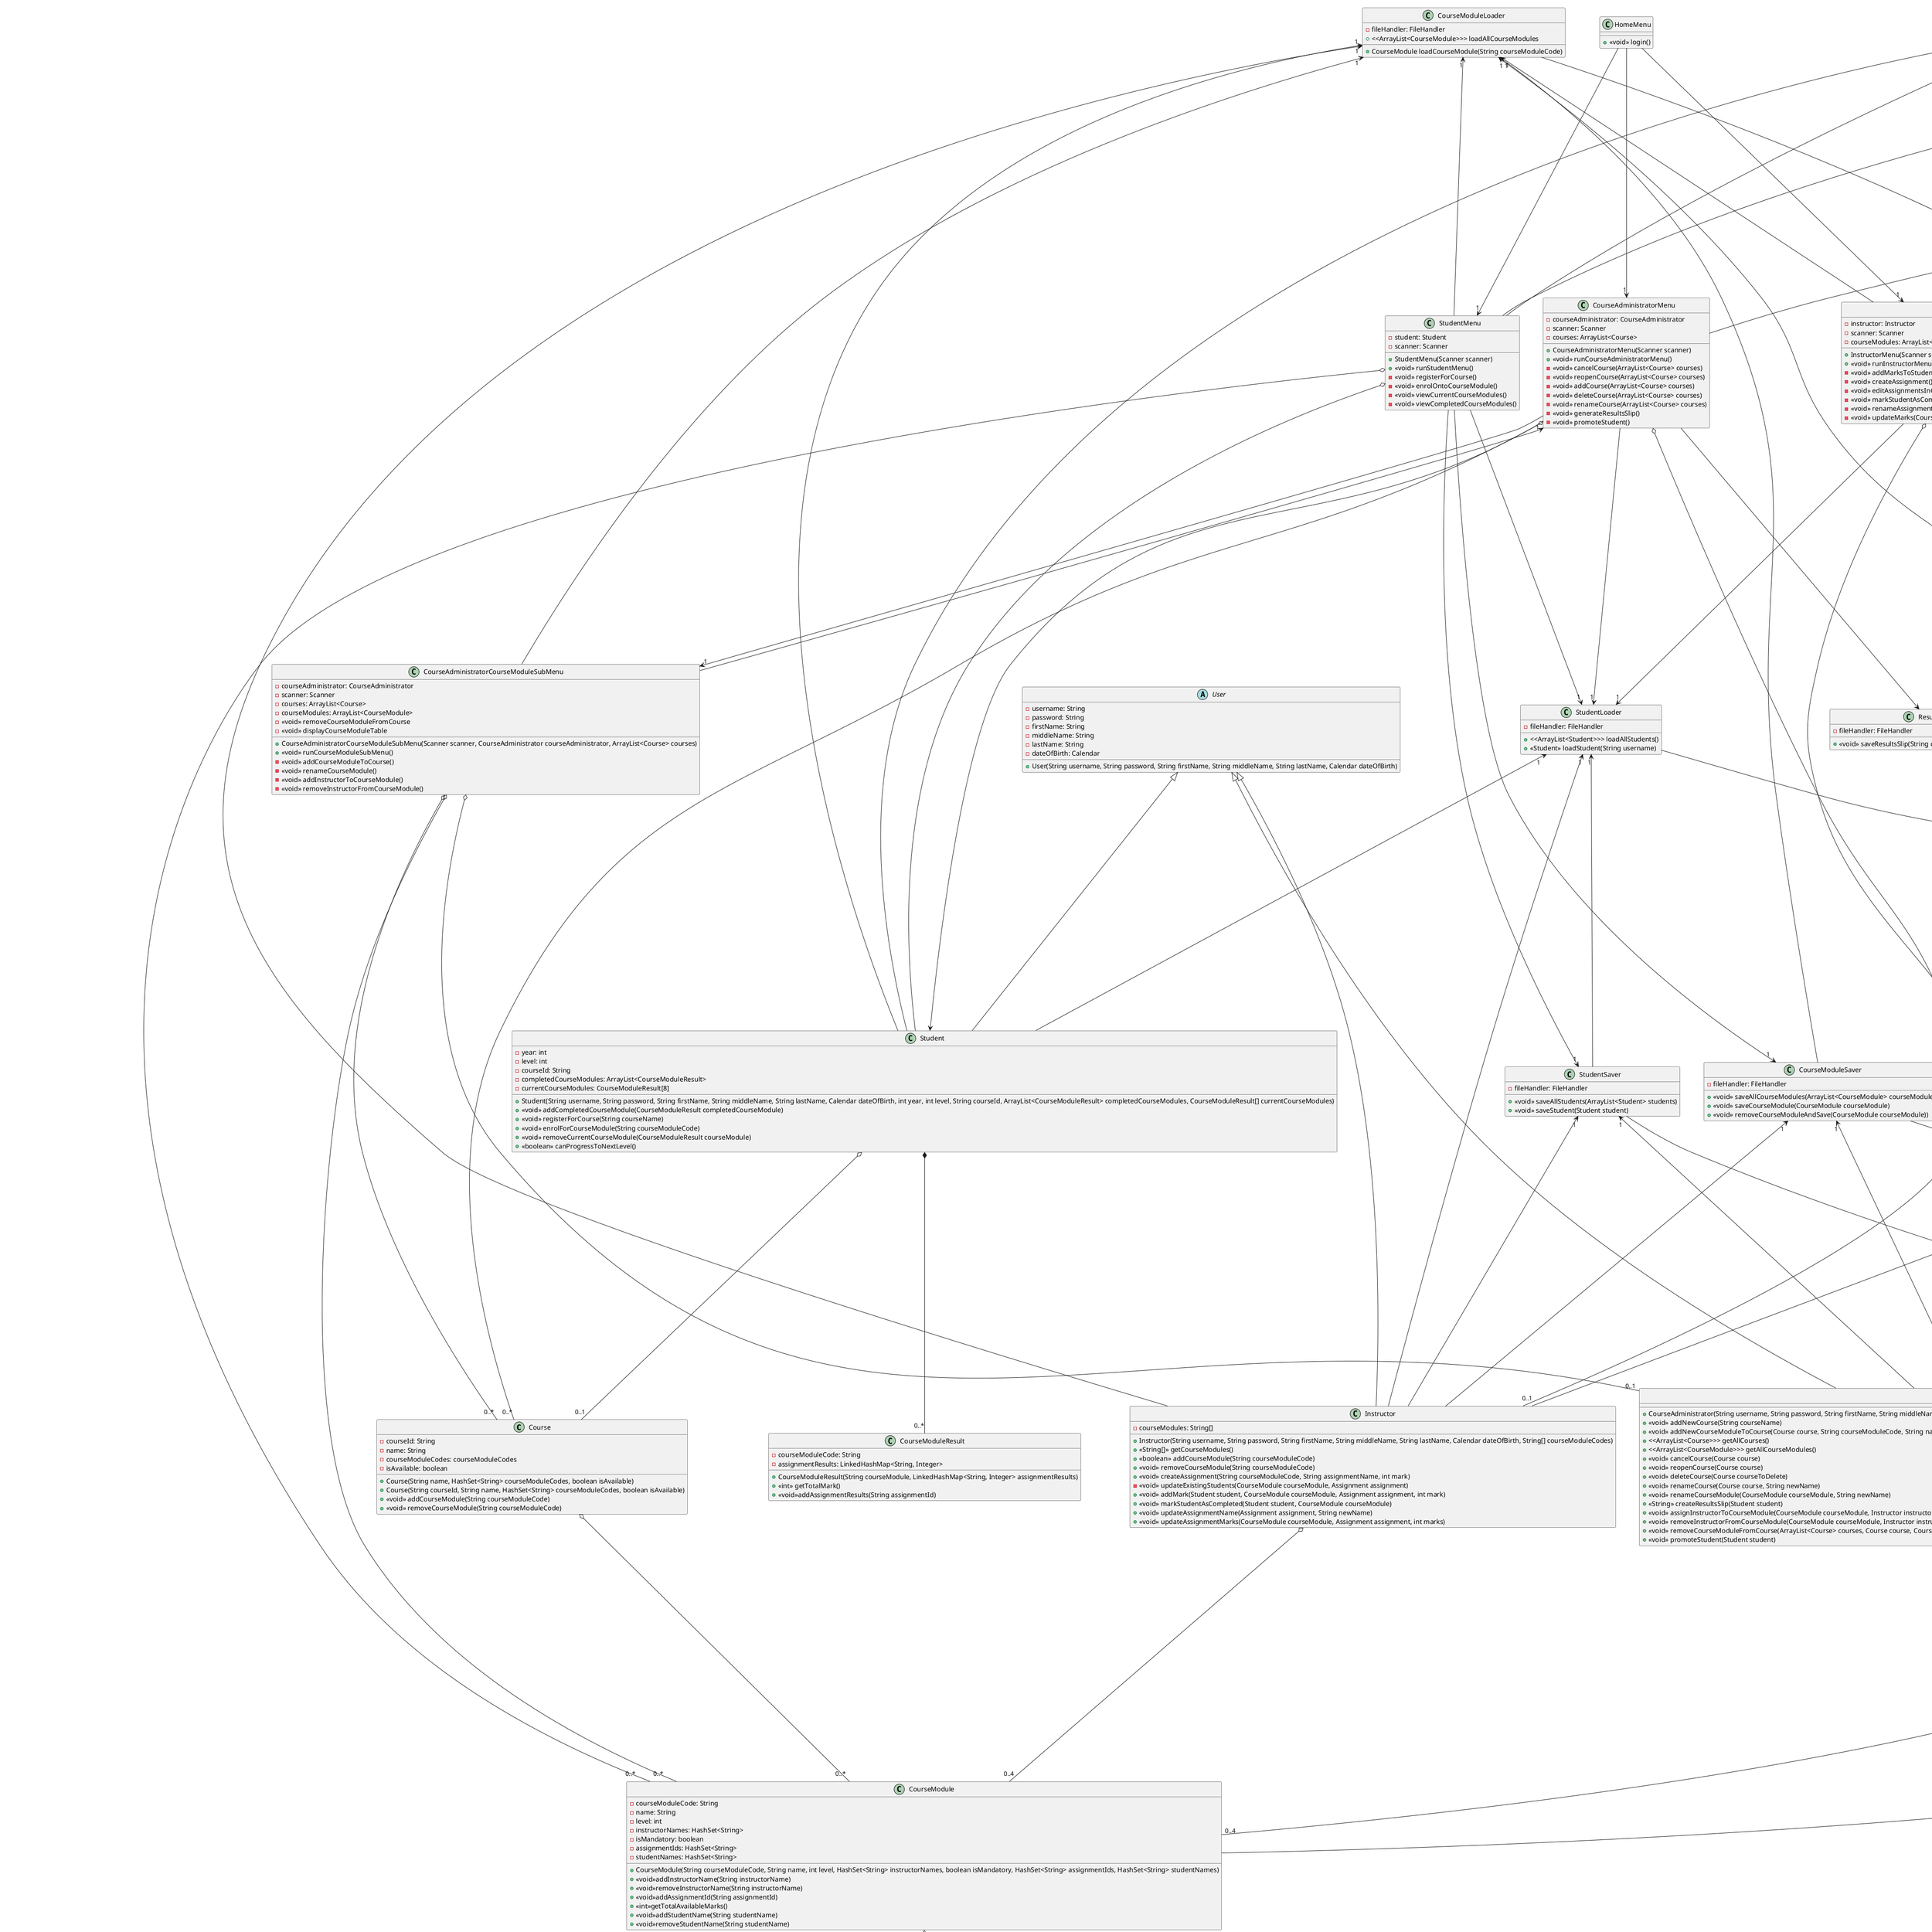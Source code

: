 @startuml
skinparam nodesep 50
skinparam ranksep 500

' Classes relating to study
class Course {
    -courseId: String
    -name: String
    -courseModuleCodes: courseModuleCodes
    -isAvailable: boolean
    +Course(String name, HashSet<String> courseModuleCodes, boolean isAvailable)
    +Course(String courseId, String name, HashSet<String> courseModuleCodes, boolean isAvailable)
    +<<void>> addCourseModule(String courseModuleCode)
    +<<void>> removeCourseModule(String courseModuleCode)
}

class CourseModule {
    -courseModuleCode: String
    -name: String
    -level: int
    -instructorNames: HashSet<String>
    -isMandatory: boolean
    -assignmentIds: HashSet<String>
    -studentNames: HashSet<String>
    +CourseModule(String courseModuleCode, String name, int level, HashSet<String> instructorNames, boolean isMandatory, HashSet<String> assignmentIds, HashSet<String> studentNames)
    +<<void>>addInstructorName(String instructorName)
    +<<void>>removeInstructorName(String instructorName)
    +<<void>>addAssignmentId(String assignmentId)
    +<<int>>getTotalAvailableMarks()
    +<<void>>addStudentName(String studentName)
    +<<void>>removeStudentName(String studentName)
}

class Assignment {
    -assignmentId: String
    -assignmentName: String
    -totalPossibleMarks: int
    +Assignment(String assignmentName, int totalPossibleMarks)
    +Assignment(String assignmentId, String assignmentName, int totalPossibleMarks)
}

class CourseModuleResult {
    -courseModuleCode: String
    -assignmentResults: LinkedHashMap<String, Integer>
    +CourseModuleResult(String courseModule, LinkedHashMap<String, Integer> assignmentResults)
    +<<int>> getTotalMark()
    +<<void>>addAssignmentResults(String assignmentId)
}

' Users
abstract class User {
    'Username is unique
    -username: String
    -password: String
    -firstName: String
    -middleName: String
    -lastName: String
    -dateOfBirth: Calendar
    +User(String username, String password, String firstName, String middleName, String lastName, Calendar dateOfBirth)
}

class Student {
    -year: int
    -level: int
    -courseId: String
    -completedCourseModules: ArrayList<CourseModuleResult>
    -currentCourseModules: CourseModuleResult[8]
    +Student(String username, String password, String firstName, String middleName, String lastName, Calendar dateOfBirth, int year, int level, String courseId, ArrayList<CourseModuleResult> completedCourseModules, CourseModuleResult[] currentCourseModules)
    +<<void>> addCompletedCourseModule(CourseModuleResult completedCourseModule)
    +<<void>> registerForCourse(String courseName)
    +<<void>> enrolForCourseModule(String courseModuleCode)
    +<<void>> removeCurrentCourseModule(CourseModuleResult courseModule)
    +<<boolean>> canProgressToNextLevel()
}

class CourseAdministrator {
    +CourseAdministrator(String username, String password, String firstName, String middleName, String lastName, Calendar dateOfBirth)
    +<<void>> addNewCourse(String courseName)
    +<<void>> addNewCourseModuleToCourse(Course course, String courseModuleCode, String name, int level, HashSet<String> instructorNames, boolean isMandatory, HashSet<String> assignmentIds, HashSet<String> studentNames)
    +<<ArrayList<Course>>> getAllCourses()
    +<<ArrayList<CourseModule>>> getAllCourseModules()
    +<<void>> cancelCourse(Course course)
    +<<void>> reopenCourse(Course course)
    +<<void>> deleteCourse(Course courseToDelete)
    +<<void>> renameCourse(Course course, String newName)
    +<<void>> renameCourseModule(CourseModule courseModule, String newName)
    +<<String>> createResultsSlip(Student student)
    +<<void>> assignInstructorToCourseModule(CourseModule courseModule, Instructor instructor)
    +<<void>> removeInstructorFromCourseModule(CourseModule courseModule, Instructor instructor)
    +<<void>> removeCourseModuleFromCourse(ArrayList<Course> courses, Course course, CourseModule courseModule)
    +<<void>> promoteStudent(Student student)
}

class Instructor {
    -courseModules: String[]
    +Instructor(String username, String password, String firstName, String middleName, String lastName, Calendar dateOfBirth, String[] courseModuleCodes)
    +<<String[]>> getCourseModules()
    +<<boolean>> addCourseModule(String courseModuleCode)
    +<<void>> removeCourseModule(String courseModuleCode)
    +<<void>> createAssignment(String courseModuleCode, String assignmentName, int mark)
    -<<void>> updateExistingStudents(CourseModule courseModule, Assignment assignment)
    +<<void>> addMark(Student student, CourseModule courseModule, Assignment assignment, int mark)
    +<<void>> markStudentAsCompleted(Student student, CourseModule courseModule)
    +<<void>> updateAssignmentName(Assignment assignment, String newName)
    +<<void>> updateAssignmentMarks(CourseModule courseModule, Assignment assignment, int marks)
}

' Handle Persistence
enum Filename {
    ASSIGNMENTS
    COURSEMODULES
    COURSES
    RESULTS
    COURSEADMINISTRATORS
    INSTRUCTORS
    STUDENTS
}

class FileHandler {
    -filenames: HashMap<Filename, String>
    +FileHandler()
    +<<void>> writeFile(Filename filename, String contents)
    +<<void>> writeFile(String customFilename, String contents)
    +<<String>> loadFile(Filename filename)
}

'Loaders
class AssignmentLoader {
    -fileHandler: FileHandler
    +<<ArrayList<Assignment>>> loadAllAssignments()
    +<<Assignment>> loadAssignment(String assignmentId)
}

class CourseAdministratorLoader {
    -fileHandler: FileHandler
    +<<ArrayList<CourseAdministrator>>> loadAllCourseAdministrators()
}

class CourseLoader {
    -fileHandler: FileHandler
    +<<ArrayList<Course>>> loadAllCourses()
    +<<ArrayList<Course>>> loadAllAvailableCourses()
    +<<Course>> loadCourse(String name)
}

class CourseModuleLoader {
    -fileHandler: FileHandler
    +<<ArrayList<CourseModule>>> loadAllCourseModules
    +CourseModule loadCourseModule(String courseModuleCode)
}

class InstructorLoader {
    -fileHandler: FileHandler
    +<<ArrayList<Instructor>>> loadAllInstructors()
    +<<Instructor>> loadInstructor(String username)
}

class StudentLoader {
    -fileHandler: FileHandler
    +<<ArrayList<Student>>> loadAllStudents()
    +<<Student>> loadStudent(String username)
}

'Savers
class AssignmentSaver {
    -fileHandler: FileHandler
    +<<void>> saveAllAssignments(ArrayList<Assignment> assignments)
    +<<void>> saveAssignment(Assignment assignment)
}

class CourseAdministratorSaver {
    -fileHandler: FileHandler
    +<<void>> saveAllCourseAdministrators(ArrayList<CourseAdministrator> courseAdministrators)
    +<<void>> saveCourseAdministrator(CourseAdministrator courseAdministrator)
}

class CourseModuleSaver {
    -fileHandler: FileHandler
    +<<void>> saveAllCourseModules(ArrayList<CourseModule> courseModules)
    +<<void>> saveCourseModule(CourseModule courseModule)
    +<<void>> removeCourseModuleAndSave(CourseModule courseModule))
}

class CourseSaver {
    -fileHandler: FileHandler
    +<<void>> saveAllCourses(ArrayList<Course> courses)
    +<<void>> saveCourse(Course course)
    +<<void>> deleteCourseAndSave(Course course))
}

class InstructorSaver {
    -fileHandler: FileHandler
    +<<void>> saveAllInstructors(ArrayList<Instructor> instructors)
    +<<void>> saveInstructor(Instructor instructor)
}

class ResultsSlipSaver {
    -fileHandler: FileHandler
    +<<void>> saveResultsSlip(String customFilename, String resultsSlip)
}

class StudentSaver {
    -fileHandler: FileHandler
    +<<void>> saveAllStudents(ArrayList<Student> students)
    +<<void>> saveStudent(Student student)
}

'Menus
class CourseAdministratorCourseModuleSubMenu {
    -courseAdministrator: CourseAdministrator
    -scanner: Scanner
    -courses: ArrayList<Course>
    -courseModules: ArrayList<CourseModule>
    +CourseAdministratorCourseModuleSubMenu(Scanner scanner, CourseAdministrator courseAdministrator, ArrayList<Course> courses)
    +<<void>> runCourseModuleSubMenu()
    -<<void>> addCourseModuleToCourse()
    -<<void>> removeCourseModuleFromCourse
    -<<void>> renameCourseModule()
    -<<void>> addInstructorToCourseModule()
    -<<void>> removeInstructorFromCourseModule()
    -<<void>> displayCourseModuleTable
}

class CourseAdministratorMenu {
    -courseAdministrator: CourseAdministrator
    -scanner: Scanner
    -courses: ArrayList<Course>
    +CourseAdministratorMenu(Scanner scanner)
    +<<void>> runCourseAdministratorMenu()
    -<<void>> cancelCourse(ArrayList<Course> courses)
    -<<void>> reopenCourse(ArrayList<Course> courses)
    -<<void>> addCourse(ArrayList<Course> courses)
    -<<void>> deleteCourse(ArrayList<Course> courses)
    -<<void>> renameCourse(ArrayList<Course> courses)
    -<<void>> generateResultsSlip()
    -<<void>> promoteStudent()
}

class HomeMenu {
    +<<void>> login()
}

class InstructorMenu {
    -instructor: Instructor
    -scanner: Scanner
    -courseModules: ArrayList<CourseModule>
    +InstructorMenu(Scanner scanner)
    +<<void>> runInstructorMenu()
    -<<void>> addMarksToStudent()
    -<<void>> createAssignment()
    -<<void>> editAssignmentsInCourseModule()
    -<<void>> markStudentAsCompletedModule()
    -<<void>> renameAssignment(Assignment assignment)
    -<<void>> updateMarks(CourseModule courseModule, Assignment assignment)
}

class StudentMenu {
    -student: Student
    -scanner: Scanner
    +StudentMenu(Scanner scanner)
    +<<void>> runStudentMenu()
    -<<void>> registerForCourse()
    -<<void>> enrolOntoCourseModule()
    -<<void>> viewCurrentCourseModules()
    -<<void>> viewCompletedCourseModules()
}

'**Relationships**

' User is an abstract class, and student, instructor and course administrator are children of it to get the basic info (i.e. username, password, first name, middle name, last name, date of birth)
User <|-- Student
User <|-- Instructor
User <|-- CourseAdministrator

' Assignments could be across multiple course modules, so would not be destroyed if the course module was
CourseModule o-- "0..*" Assignment

' A course module could be in multiple courses, so would not be destroyed if the course was
Course o-- "0..*" CourseModule

' Instructor relationships
Instructor o-- "0..4" CourseModule

' Student relationships
' The student has one course, or else they're not enrolled on one
Student o-- "0..1" Course
Student *-- "0..*" CourseModuleResult

' Menus
HomeMenu --> "1" CourseAdministratorMenu
HomeMenu --> "1" InstructorMenu
HomeMenu --> "1" StudentMenu
CourseAdministratorMenu --> "1" CourseAdministratorCourseModuleSubMenu
CourseAdministratorCourseModuleSubMenu --> "1" CourseAdministratorMenu

' Handling files
' All the loaders will have access to the FileHandler, but the FileHandler won't have access to the loader/saver
AssignmentLoader --> "0..1" FileHandler
CourseAdministratorLoader --> "0..1" FileHandler
CourseLoader --> "0..1" FileHandler
CourseModuleLoader --> "0..1" FileHandler
InstructorLoader --> "0..1" FileHandler
StudentLoader --> "0..1" FileHandler

AssignmentSaver --> "0..1" FileHandler
CourseAdministratorSaver --> "0..1" FileHandler
CourseSaver --> "0..1" FileHandler
CourseModuleSaver --> "0..1" FileHandler
InstructorSaver --> "0..1" FileHandler
ResultsSlipSaver --> "0..1" FileHandler
StudentSaver --> "0..1" FileHandler

FileHandler --> Filename

AssignmentLoader "1" <-- AssignmentSaver
AssignmentLoader "1" <-- InstructorMenu
AssignmentLoader "1" <-- StudentMenu
AssignmentLoader "1" <-- CourseModule
AssignmentLoader "1" <-- CourseAdministrator

CourseAdministratorLoader "1" <-- CourseAdministratorSaver
CourseAdministratorLoader "1" <-- CourseAdministratorMenu

CourseLoader "1" <-- CourseSaver
CourseLoader "1" <-- InstructorMenu
CourseLoader "1" <-- StudentMenu
CourseLoader "1" <-- CourseAdministrator
CourseLoader "1" <-- Student

CourseModuleLoader "1" <-- CourseModuleSaver
CourseModuleLoader "1" <-- CourseAdministratorCourseModuleSubMenu
CourseModuleLoader "1" <-- InstructorMenu
CourseModuleLoader "1" <-- StudentMenu
CourseModuleLoader "1" <-- CourseAdministrator
CourseModuleLoader "1" <-- Instructor
CourseModuleLoader "1" <-- Student

StudentLoader "1" <-- StudentSaver
StudentLoader "1" <-- Instructor
StudentLoader "1" <-- Student


AssignmentSaver "1" <-- Instructor

CourseModuleSaver "1" <-- CourseAdministrator
CourseModuleSaver "1" <-- Instructor

CourseSaver "1" <-- CourseAdministrator

InstructorSaver "1" <-- CourseAdministrator

StudentSaver "1" <-- CourseAdministrator
StudentSaver "1" <-- Instructor

' How menus interact with models
' CourseAdministratorCourseModuleSubMenu
CourseAdministratorCourseModuleSubMenu o-- "0..*" Course
CourseAdministratorCourseModuleSubMenu o-- "0..*" CourseModule
CourseAdministratorCourseModuleSubMenu o-- "0..1" CourseAdministrator

' CourseAdministratorMenu
CourseAdministratorMenu o-- "0..*" Course
CourseAdministratorMenu o-- "0..1" CourseAdministrator
CourseAdministratorMenu --> Student
CourseAdministratorMenu --> ResultsSlipSaver
CourseAdministratorMenu --> "1" StudentLoader

' InstructorMenu
InstructorMenu o-- "0..4" CourseModule
InstructorMenu o-- "0..1" Instructor
InstructorMenu --> "1" InstructorLoader
InstructorMenu --> "1" StudentLoader

' StudentMenu
StudentMenu o-- "0..*" CourseModule
StudentMenu o-- Student
StudentMenu --> "1" StudentLoader
StudentMenu --> "1" CourseModuleSaver
StudentMenu --> "1" StudentSaver
@enduml